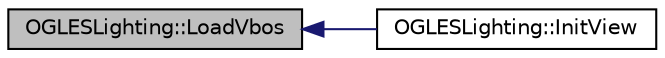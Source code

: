 digraph "OGLESLighting::LoadVbos"
{
  edge [fontname="Helvetica",fontsize="10",labelfontname="Helvetica",labelfontsize="10"];
  node [fontname="Helvetica",fontsize="10",shape=record];
  rankdir="LR";
  Node1 [label="OGLESLighting::LoadVbos",height=0.2,width=0.4,color="black", fillcolor="grey75", style="filled", fontcolor="black"];
  Node1 -> Node2 [dir="back",color="midnightblue",fontsize="10",style="solid",fontname="Helvetica"];
  Node2 [label="OGLESLighting::InitView",height=0.2,width=0.4,color="black", fillcolor="white", style="filled",URL="$class_o_g_l_e_s_lighting.html#ac764f285084851acf77f7d692456cfdb",tooltip="Initialise the view. "];
}
